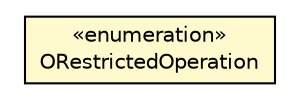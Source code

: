 #!/usr/local/bin/dot
#
# Class diagram 
# Generated by UMLGraph version R5_6-24-gf6e263 (http://www.umlgraph.org/)
#

digraph G {
	edge [fontname="Helvetica",fontsize=10,labelfontname="Helvetica",labelfontsize=10];
	node [fontname="Helvetica",fontsize=10,shape=plaintext];
	nodesep=0.25;
	ranksep=0.5;
	// com.orientechnologies.orient.core.metadata.security.ORestrictedOperation
	c3160435 [label=<<table title="com.orientechnologies.orient.core.metadata.security.ORestrictedOperation" border="0" cellborder="1" cellspacing="0" cellpadding="2" port="p" bgcolor="lemonChiffon" href="./ORestrictedOperation.html">
		<tr><td><table border="0" cellspacing="0" cellpadding="1">
<tr><td align="center" balign="center"> &#171;enumeration&#187; </td></tr>
<tr><td align="center" balign="center"> ORestrictedOperation </td></tr>
		</table></td></tr>
		</table>>, URL="./ORestrictedOperation.html", fontname="Helvetica", fontcolor="black", fontsize=10.0];
}

